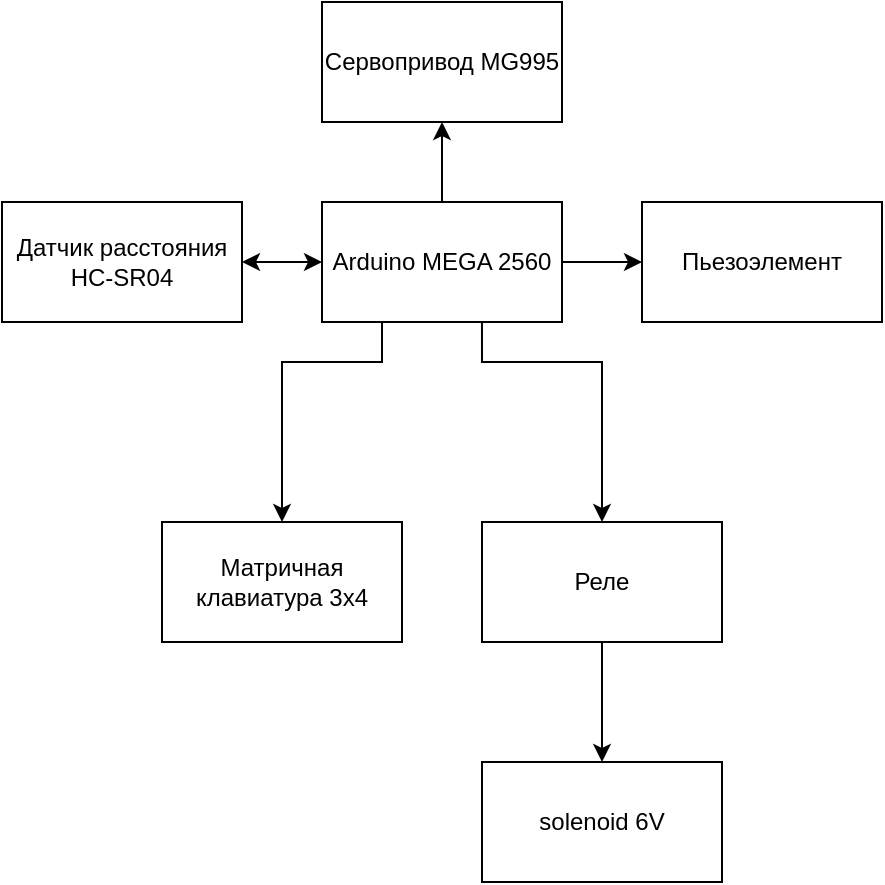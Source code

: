 <mxfile version="26.0.6">
  <diagram name="Страница — 1" id="hb7C8Wasn_TfbLiglai_">
    <mxGraphModel dx="1155" dy="653" grid="1" gridSize="10" guides="1" tooltips="1" connect="1" arrows="1" fold="1" page="1" pageScale="1" pageWidth="827" pageHeight="1169" math="0" shadow="0">
      <root>
        <mxCell id="0" />
        <mxCell id="1" parent="0" />
        <mxCell id="guyM5CEdhM9znB8KJEJh-7" style="edgeStyle=orthogonalEdgeStyle;rounded=0;orthogonalLoop=1;jettySize=auto;html=1;entryX=0;entryY=0.5;entryDx=0;entryDy=0;" parent="1" source="guyM5CEdhM9znB8KJEJh-1" target="guyM5CEdhM9znB8KJEJh-5" edge="1">
          <mxGeometry relative="1" as="geometry" />
        </mxCell>
        <mxCell id="guyM5CEdhM9znB8KJEJh-8" style="edgeStyle=orthogonalEdgeStyle;rounded=0;orthogonalLoop=1;jettySize=auto;html=1;entryX=0.5;entryY=1;entryDx=0;entryDy=0;" parent="1" source="guyM5CEdhM9znB8KJEJh-1" target="guyM5CEdhM9znB8KJEJh-4" edge="1">
          <mxGeometry relative="1" as="geometry" />
        </mxCell>
        <mxCell id="lNt9B_zwMTJLIX7uzfCy-1" style="edgeStyle=orthogonalEdgeStyle;rounded=0;orthogonalLoop=1;jettySize=auto;html=1;entryX=0.5;entryY=0;entryDx=0;entryDy=0;exitX=0.25;exitY=1;exitDx=0;exitDy=0;" edge="1" parent="1" source="guyM5CEdhM9znB8KJEJh-1" target="guyM5CEdhM9znB8KJEJh-2">
          <mxGeometry relative="1" as="geometry">
            <Array as="points">
              <mxPoint x="390" y="240" />
              <mxPoint x="340" y="240" />
            </Array>
          </mxGeometry>
        </mxCell>
        <mxCell id="lNt9B_zwMTJLIX7uzfCy-3" style="edgeStyle=orthogonalEdgeStyle;rounded=0;orthogonalLoop=1;jettySize=auto;html=1;entryX=0.5;entryY=0;entryDx=0;entryDy=0;" edge="1" parent="1" target="lNt9B_zwMTJLIX7uzfCy-2">
          <mxGeometry relative="1" as="geometry">
            <mxPoint x="439.979" y="220" as="sourcePoint" />
            <mxPoint x="519.99" y="320.0" as="targetPoint" />
            <Array as="points">
              <mxPoint x="440" y="240" />
              <mxPoint x="500" y="240" />
            </Array>
          </mxGeometry>
        </mxCell>
        <mxCell id="guyM5CEdhM9znB8KJEJh-1" value="Arduino MEGA 2560" style="rounded=0;whiteSpace=wrap;html=1;" parent="1" vertex="1">
          <mxGeometry x="360" y="160" width="120" height="60" as="geometry" />
        </mxCell>
        <mxCell id="guyM5CEdhM9znB8KJEJh-2" value="Матричная клавиатура 3x4" style="rounded=0;whiteSpace=wrap;html=1;" parent="1" vertex="1">
          <mxGeometry x="280" y="320" width="120" height="60" as="geometry" />
        </mxCell>
        <mxCell id="guyM5CEdhM9znB8KJEJh-3" value="Датчик расстояния HC-SR04" style="rounded=0;whiteSpace=wrap;html=1;" parent="1" vertex="1">
          <mxGeometry x="200" y="160" width="120" height="60" as="geometry" />
        </mxCell>
        <mxCell id="guyM5CEdhM9znB8KJEJh-4" value="Сервопривод MG995" style="rounded=0;whiteSpace=wrap;html=1;" parent="1" vertex="1">
          <mxGeometry x="360" y="60" width="120" height="60" as="geometry" />
        </mxCell>
        <mxCell id="guyM5CEdhM9znB8KJEJh-5" value="Пьезоэлемент" style="rounded=0;whiteSpace=wrap;html=1;" parent="1" vertex="1">
          <mxGeometry x="520" y="160" width="120" height="60" as="geometry" />
        </mxCell>
        <mxCell id="guyM5CEdhM9znB8KJEJh-6" value="" style="endArrow=classic;startArrow=classic;html=1;rounded=0;exitX=1;exitY=0.5;exitDx=0;exitDy=0;" parent="1" source="guyM5CEdhM9znB8KJEJh-3" edge="1">
          <mxGeometry width="50" height="50" relative="1" as="geometry">
            <mxPoint x="310" y="240" as="sourcePoint" />
            <mxPoint x="360" y="190" as="targetPoint" />
          </mxGeometry>
        </mxCell>
        <mxCell id="lNt9B_zwMTJLIX7uzfCy-5" value="" style="edgeStyle=orthogonalEdgeStyle;rounded=0;orthogonalLoop=1;jettySize=auto;html=1;" edge="1" parent="1" source="lNt9B_zwMTJLIX7uzfCy-2" target="lNt9B_zwMTJLIX7uzfCy-4">
          <mxGeometry relative="1" as="geometry" />
        </mxCell>
        <mxCell id="lNt9B_zwMTJLIX7uzfCy-2" value="Реле" style="rounded=0;whiteSpace=wrap;html=1;" vertex="1" parent="1">
          <mxGeometry x="440" y="320" width="120" height="60" as="geometry" />
        </mxCell>
        <mxCell id="lNt9B_zwMTJLIX7uzfCy-4" value="solenoid 6V" style="rounded=0;whiteSpace=wrap;html=1;" vertex="1" parent="1">
          <mxGeometry x="440" y="440" width="120" height="60" as="geometry" />
        </mxCell>
      </root>
    </mxGraphModel>
  </diagram>
</mxfile>
